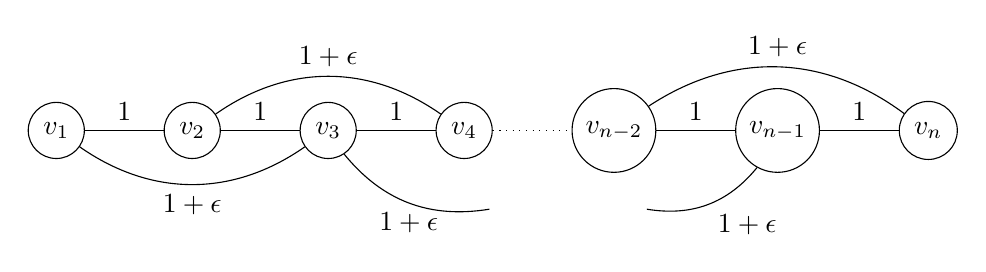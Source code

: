 \begin{tikzpicture}
	\node[minimum size=15pt, draw, circle] (1) {$v_1$};
	\node[minimum size=15pt, draw, circle, right =of 1] (2) {$v_2$};
	\node[minimum size=15pt, draw, circle, right =of 2] (3) {$v_3$};
	\node[minimum size=15pt, draw, circle, right =of 3] (4) {$v_4$};
	\node[minimum size=15pt, draw, circle, right =of 4] (5) {$v_{n-2}$};
	\node[minimum size=15pt, draw, circle, right =of 5] (6) {$v_{n-1}$};
	\node[minimum size=15pt, draw, circle, right =of 6] (7) {$v_{n}$};

	\draw[] (1) to node [auto] {$1$} (2);
	\draw[bend right=35] (1) to node [below] {$1 + \epsilon$} (3);
	\draw[] (2) to node [auto] {$1$} (3);
	\draw[bend left=35] (2) to node [auto] {$1+\epsilon$} (4);
	\draw[] (3) to node [auto] {$1$} (4);
	\draw[bend right=30] (3) edge node [below] {$1 + \epsilon$}(5.5,-1);
	\draw[dotted] (4) to (5);
	\draw[] (5) to node [auto] {$1$} (6);
	\draw[bend left=35] (5) to node [auto] {$1+\epsilon$} (7);
	\draw[] (6) to node [auto] {$1$} (7);
	\draw[bend left=30] (6) edge node [auto] {$1 + \epsilon$} (7.5,-1);
\end{tikzpicture}
